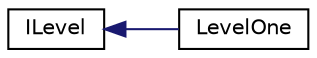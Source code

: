 digraph "Graphical Class Hierarchy"
{
 // LATEX_PDF_SIZE
  edge [fontname="Helvetica",fontsize="10",labelfontname="Helvetica",labelfontsize="10"];
  node [fontname="Helvetica",fontsize="10",shape=record];
  rankdir="LR";
  Node0 [label="ILevel",height=0.2,width=0.4,color="black", fillcolor="white", style="filled",URL="$class_i_level.html",tooltip="Provides an interface for level behavior, whether that is a player sprite, or an NPC of some sort ...."];
  Node0 -> Node1 [dir="back",color="midnightblue",fontsize="10",style="solid",fontname="Helvetica"];
  Node1 [label="LevelOne",height=0.2,width=0.4,color="black", fillcolor="white", style="filled",URL="$class_level_one.html",tooltip="Provides a concrete implementation for the first level and the myriad waves of baddies that you'll ha..."];
}
